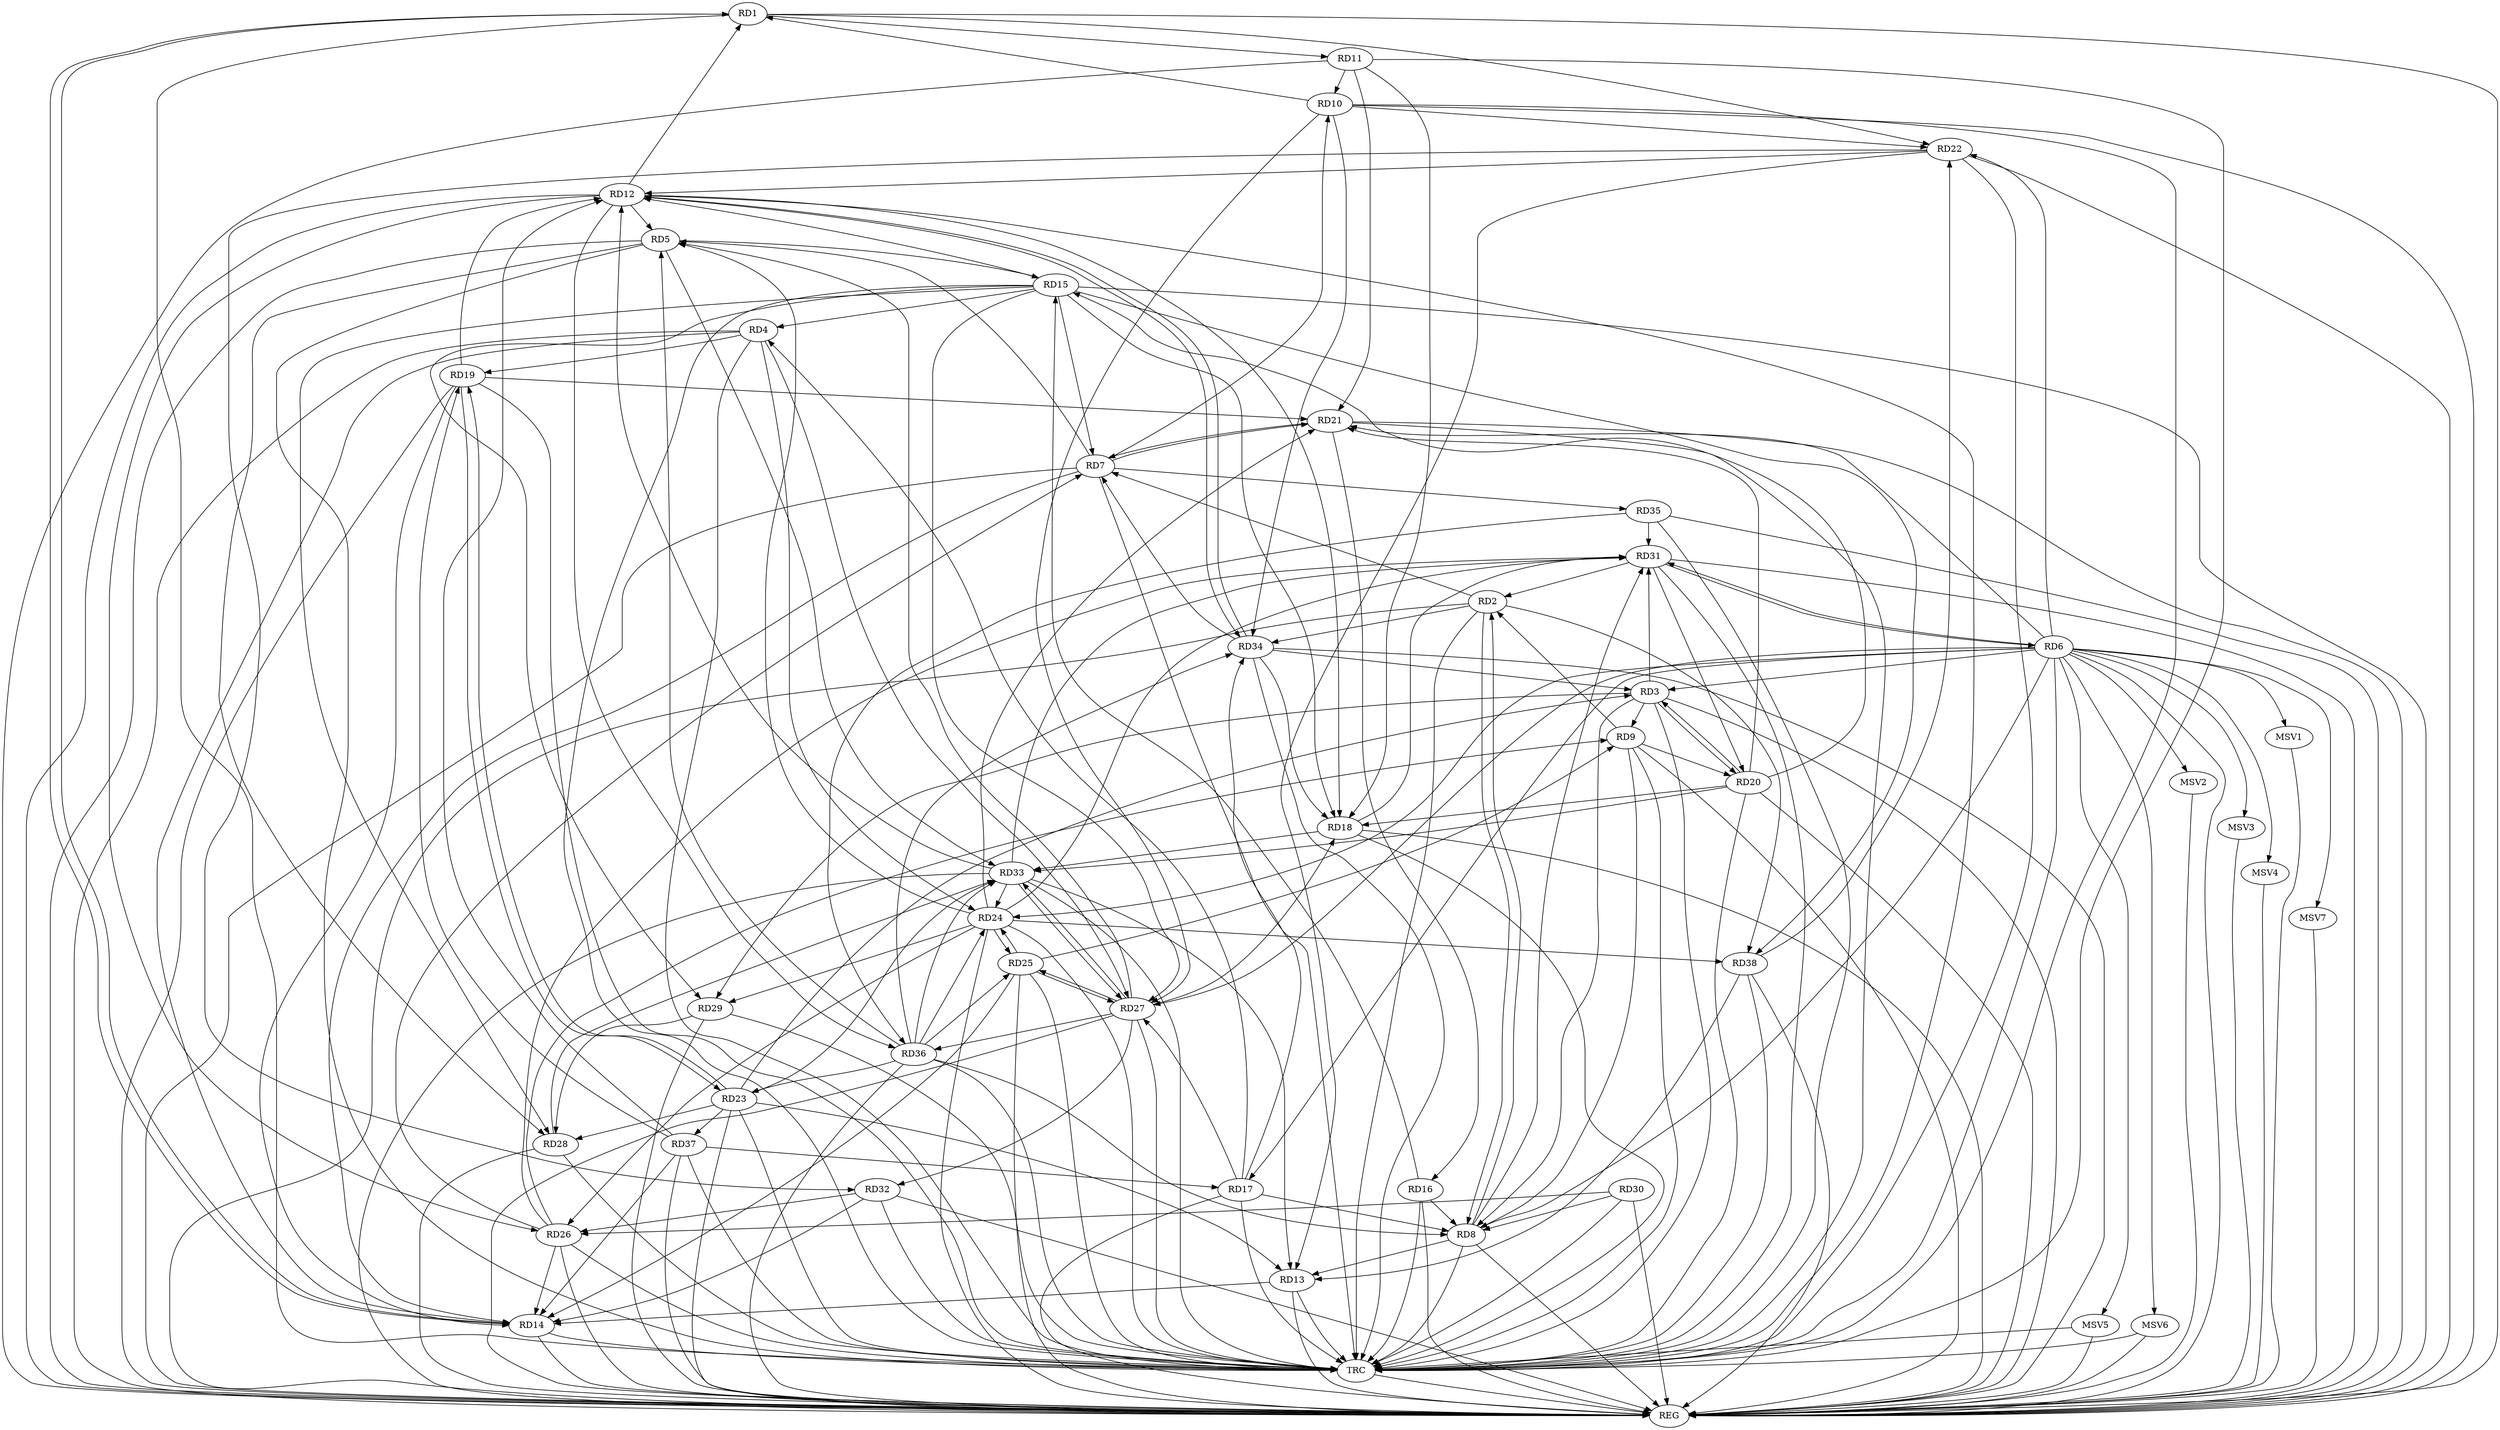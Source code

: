 strict digraph G {
  RD1 [ label="RD1" ];
  RD2 [ label="RD2" ];
  RD3 [ label="RD3" ];
  RD4 [ label="RD4" ];
  RD5 [ label="RD5" ];
  RD6 [ label="RD6" ];
  RD7 [ label="RD7" ];
  RD8 [ label="RD8" ];
  RD9 [ label="RD9" ];
  RD10 [ label="RD10" ];
  RD11 [ label="RD11" ];
  RD12 [ label="RD12" ];
  RD13 [ label="RD13" ];
  RD14 [ label="RD14" ];
  RD15 [ label="RD15" ];
  RD16 [ label="RD16" ];
  RD17 [ label="RD17" ];
  RD18 [ label="RD18" ];
  RD19 [ label="RD19" ];
  RD20 [ label="RD20" ];
  RD21 [ label="RD21" ];
  RD22 [ label="RD22" ];
  RD23 [ label="RD23" ];
  RD24 [ label="RD24" ];
  RD25 [ label="RD25" ];
  RD26 [ label="RD26" ];
  RD27 [ label="RD27" ];
  RD28 [ label="RD28" ];
  RD29 [ label="RD29" ];
  RD30 [ label="RD30" ];
  RD31 [ label="RD31" ];
  RD32 [ label="RD32" ];
  RD33 [ label="RD33" ];
  RD34 [ label="RD34" ];
  RD35 [ label="RD35" ];
  RD36 [ label="RD36" ];
  RD37 [ label="RD37" ];
  RD38 [ label="RD38" ];
  REG [ label="REG" ];
  TRC [ label="TRC" ];
  MSV1 [ label="MSV1" ];
  MSV2 [ label="MSV2" ];
  MSV3 [ label="MSV3" ];
  MSV4 [ label="MSV4" ];
  MSV5 [ label="MSV5" ];
  MSV6 [ label="MSV6" ];
  MSV7 [ label="MSV7" ];
  RD10 -> RD1;
  RD1 -> RD11;
  RD12 -> RD1;
  RD1 -> RD14;
  RD14 -> RD1;
  RD1 -> RD22;
  RD2 -> RD7;
  RD2 -> RD8;
  RD8 -> RD2;
  RD9 -> RD2;
  RD31 -> RD2;
  RD2 -> RD34;
  RD2 -> RD38;
  RD6 -> RD3;
  RD3 -> RD8;
  RD3 -> RD9;
  RD3 -> RD20;
  RD20 -> RD3;
  RD23 -> RD3;
  RD3 -> RD29;
  RD3 -> RD31;
  RD34 -> RD3;
  RD4 -> RD14;
  RD15 -> RD4;
  RD17 -> RD4;
  RD4 -> RD19;
  RD4 -> RD24;
  RD4 -> RD27;
  RD7 -> RD5;
  RD12 -> RD5;
  RD5 -> RD15;
  RD24 -> RD5;
  RD27 -> RD5;
  RD5 -> RD28;
  RD5 -> RD33;
  RD36 -> RD5;
  RD6 -> RD8;
  RD6 -> RD17;
  RD6 -> RD21;
  RD6 -> RD22;
  RD6 -> RD24;
  RD6 -> RD27;
  RD6 -> RD31;
  RD31 -> RD6;
  RD7 -> RD10;
  RD7 -> RD14;
  RD15 -> RD7;
  RD7 -> RD21;
  RD21 -> RD7;
  RD26 -> RD7;
  RD34 -> RD7;
  RD7 -> RD35;
  RD9 -> RD8;
  RD8 -> RD13;
  RD16 -> RD8;
  RD17 -> RD8;
  RD30 -> RD8;
  RD8 -> RD31;
  RD36 -> RD8;
  RD9 -> RD20;
  RD25 -> RD9;
  RD26 -> RD9;
  RD11 -> RD10;
  RD10 -> RD22;
  RD10 -> RD27;
  RD10 -> RD34;
  RD11 -> RD18;
  RD11 -> RD21;
  RD15 -> RD12;
  RD12 -> RD18;
  RD19 -> RD12;
  RD22 -> RD12;
  RD12 -> RD26;
  RD33 -> RD12;
  RD12 -> RD34;
  RD34 -> RD12;
  RD12 -> RD36;
  RD37 -> RD12;
  RD13 -> RD14;
  RD22 -> RD13;
  RD23 -> RD13;
  RD33 -> RD13;
  RD38 -> RD13;
  RD19 -> RD14;
  RD25 -> RD14;
  RD26 -> RD14;
  RD32 -> RD14;
  RD37 -> RD14;
  RD16 -> RD15;
  RD15 -> RD18;
  RD20 -> RD15;
  RD15 -> RD27;
  RD15 -> RD28;
  RD15 -> RD29;
  RD15 -> RD38;
  RD21 -> RD16;
  RD17 -> RD27;
  RD17 -> RD34;
  RD37 -> RD17;
  RD20 -> RD18;
  RD27 -> RD18;
  RD18 -> RD31;
  RD18 -> RD33;
  RD34 -> RD18;
  RD19 -> RD21;
  RD19 -> RD23;
  RD23 -> RD19;
  RD37 -> RD19;
  RD20 -> RD21;
  RD31 -> RD20;
  RD20 -> RD33;
  RD24 -> RD21;
  RD22 -> RD32;
  RD38 -> RD22;
  RD23 -> RD28;
  RD23 -> RD33;
  RD36 -> RD23;
  RD23 -> RD37;
  RD24 -> RD25;
  RD25 -> RD24;
  RD24 -> RD26;
  RD24 -> RD29;
  RD24 -> RD31;
  RD33 -> RD24;
  RD36 -> RD24;
  RD24 -> RD38;
  RD25 -> RD27;
  RD27 -> RD25;
  RD36 -> RD25;
  RD30 -> RD26;
  RD26 -> RD31;
  RD32 -> RD26;
  RD27 -> RD32;
  RD27 -> RD33;
  RD33 -> RD27;
  RD27 -> RD36;
  RD29 -> RD28;
  RD28 -> RD33;
  RD33 -> RD31;
  RD35 -> RD31;
  RD36 -> RD33;
  RD36 -> RD34;
  RD35 -> RD36;
  RD1 -> REG;
  RD2 -> REG;
  RD3 -> REG;
  RD4 -> REG;
  RD5 -> REG;
  RD6 -> REG;
  RD7 -> REG;
  RD8 -> REG;
  RD9 -> REG;
  RD10 -> REG;
  RD11 -> REG;
  RD12 -> REG;
  RD13 -> REG;
  RD14 -> REG;
  RD15 -> REG;
  RD16 -> REG;
  RD17 -> REG;
  RD18 -> REG;
  RD19 -> REG;
  RD20 -> REG;
  RD21 -> REG;
  RD22 -> REG;
  RD23 -> REG;
  RD24 -> REG;
  RD25 -> REG;
  RD26 -> REG;
  RD27 -> REG;
  RD28 -> REG;
  RD29 -> REG;
  RD30 -> REG;
  RD31 -> REG;
  RD32 -> REG;
  RD33 -> REG;
  RD34 -> REG;
  RD35 -> REG;
  RD36 -> REG;
  RD37 -> REG;
  RD38 -> REG;
  RD1 -> TRC;
  RD2 -> TRC;
  RD3 -> TRC;
  RD4 -> TRC;
  RD5 -> TRC;
  RD6 -> TRC;
  RD7 -> TRC;
  RD8 -> TRC;
  RD9 -> TRC;
  RD10 -> TRC;
  RD11 -> TRC;
  RD12 -> TRC;
  RD13 -> TRC;
  RD14 -> TRC;
  RD15 -> TRC;
  RD16 -> TRC;
  RD17 -> TRC;
  RD18 -> TRC;
  RD19 -> TRC;
  RD20 -> TRC;
  RD21 -> TRC;
  RD22 -> TRC;
  RD23 -> TRC;
  RD24 -> TRC;
  RD25 -> TRC;
  RD26 -> TRC;
  RD27 -> TRC;
  RD28 -> TRC;
  RD29 -> TRC;
  RD30 -> TRC;
  RD31 -> TRC;
  RD32 -> TRC;
  RD33 -> TRC;
  RD34 -> TRC;
  RD35 -> TRC;
  RD36 -> TRC;
  RD37 -> TRC;
  RD38 -> TRC;
  TRC -> REG;
  RD6 -> MSV1;
  RD6 -> MSV2;
  MSV1 -> REG;
  MSV2 -> REG;
  RD6 -> MSV3;
  RD6 -> MSV4;
  RD6 -> MSV5;
  RD6 -> MSV6;
  MSV3 -> REG;
  MSV4 -> REG;
  MSV5 -> REG;
  MSV5 -> TRC;
  MSV6 -> REG;
  MSV6 -> TRC;
  RD6 -> MSV7;
  MSV7 -> REG;
}
